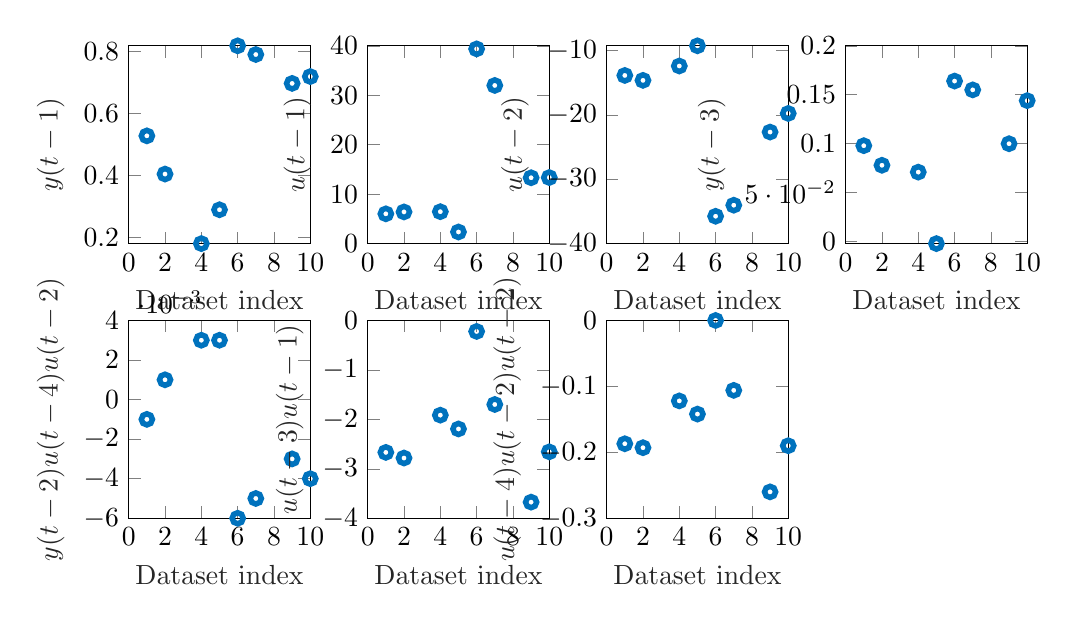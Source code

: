 % This file was created by matlab2tikz.
%
\definecolor{mycolor1}{rgb}{0.0,0.447,0.741}%
%
\begin{tikzpicture}

\begin{axis}[%
width=2.306cm,
height=2.512cm,
at={(0cm,3.488cm)},
scale only axis,
xmin=0,
xmax=10,
xlabel style={font=\color{white!15!black}},
xlabel={Dataset index},
ymin=0.181,
ymax=0.818,
ylabel style={font=\color{white!15!black}},
ylabel={$y(t-1)$},
axis background/.style={fill=white}
]
\addplot [color=mycolor1, line width=2.0pt, draw=none, mark=o, mark options={solid, mycolor1}, forget plot]
  table[row sep=crcr]{%
1	0.528\\
2	0.405\\
4	0.181\\
5	0.29\\
6	0.818\\
7	0.79\\
9	0.697\\
10	0.719\\
};
\end{axis}

\begin{axis}[%
width=2.306cm,
height=2.512cm,
at={(3.035cm,3.488cm)},
scale only axis,
xmin=0,
xmax=10,
xlabel style={font=\color{white!15!black}},
xlabel={Dataset index},
ymin=0,
ymax=40,
ylabel style={font=\color{white!15!black}},
ylabel={$u(t-1)$},
axis background/.style={fill=white}
]
\addplot [color=mycolor1, line width=2.0pt, draw=none, mark=o, mark options={solid, mycolor1}, forget plot]
  table[row sep=crcr]{%
1	6.021\\
2	6.406\\
4	6.455\\
5	2.351\\
6	39.376\\
7	31.986\\
9	13.317\\
10	13.359\\
};
\end{axis}

\begin{axis}[%
width=2.306cm,
height=2.512cm,
at={(6.07cm,3.488cm)},
scale only axis,
xmin=0,
xmax=10,
xlabel style={font=\color{white!15!black}},
xlabel={Dataset index},
ymin=-40,
ymax=-9.28,
ylabel style={font=\color{white!15!black}},
ylabel={$u(t-2)$},
axis background/.style={fill=white}
]
\addplot [color=mycolor1, line width=2.0pt, draw=none, mark=o, mark options={solid, mycolor1}, forget plot]
  table[row sep=crcr]{%
1	-13.883\\
2	-14.645\\
4	-12.417\\
5	-9.28\\
6	-35.754\\
7	-34.035\\
9	-22.675\\
10	-19.785\\
};
\end{axis}

\begin{axis}[%
width=2.306cm,
height=2.512cm,
at={(9.105cm,3.488cm)},
scale only axis,
xmin=0,
xmax=10,
xlabel style={font=\color{white!15!black}},
xlabel={Dataset index},
ymin=-0.002,
ymax=0.2,
ylabel style={font=\color{white!15!black}},
ylabel={$y(t-3)$},
axis background/.style={fill=white}
]
\addplot [color=mycolor1, line width=2.0pt, draw=none, mark=o, mark options={solid, mycolor1}, forget plot]
  table[row sep=crcr]{%
1	0.098\\
2	0.078\\
4	0.071\\
5	-0.002\\
6	0.164\\
7	0.155\\
9	0.1\\
10	0.144\\
};
\end{axis}

\begin{axis}[%
width=2.306cm,
height=2.512cm,
at={(0cm,0cm)},
scale only axis,
xmin=0,
xmax=10,
xlabel style={font=\color{white!15!black}},
xlabel={Dataset index},
ymin=-0.006,
ymax=0.004,
ylabel style={font=\color{white!15!black}},
ylabel={$y(t-2)u(t-4)u(t-2)$},
axis background/.style={fill=white}
]
\addplot [color=mycolor1, line width=2.0pt, draw=none, mark=o, mark options={solid, mycolor1}, forget plot]
  table[row sep=crcr]{%
1	-0.001\\
2	0.001\\
4	0.003\\
5	0.003\\
6	-0.006\\
7	-0.005\\
9	-0.003\\
10	-0.004\\
};
\end{axis}

\begin{axis}[%
width=2.306cm,
height=2.512cm,
at={(3.035cm,0cm)},
scale only axis,
xmin=0,
xmax=10,
xlabel style={font=\color{white!15!black}},
xlabel={Dataset index},
ymin=-4,
ymax=0,
ylabel style={font=\color{white!15!black}},
ylabel={$u(t-3)u(t-1)$},
axis background/.style={fill=white}
]
\addplot [color=mycolor1, line width=2.0pt, draw=none, mark=o, mark options={solid, mycolor1}, forget plot]
  table[row sep=crcr]{%
1	-2.668\\
2	-2.782\\
4	-1.915\\
5	-2.194\\
6	-0.222\\
7	-1.699\\
9	-3.674\\
10	-2.657\\
};
\end{axis}

\begin{axis}[%
width=2.306cm,
height=2.512cm,
at={(6.07cm,0cm)},
scale only axis,
xmin=0,
xmax=10,
xlabel style={font=\color{white!15!black}},
xlabel={Dataset index},
ymin=-0.3,
ymax=0.0,
ylabel style={font=\color{white!15!black}},
ylabel={$u(t-4)u(t-2)u(t-2)$},
axis background/.style={fill=white}
]
\addplot [color=mycolor1, line width=2.0pt, draw=none, mark=o, mark options={solid, mycolor1}, forget plot]
  table[row sep=crcr]{%
1	-0.187\\
2	-0.193\\
4	-0.122\\
5	-0.142\\
6	0.0\\
7	-0.106\\
9	-0.26\\
10	-0.19\\
};
\end{axis}
\end{tikzpicture}%